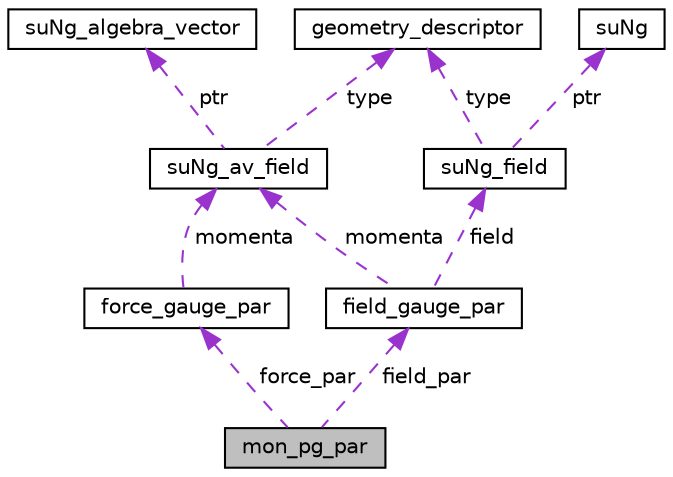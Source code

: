 digraph "mon_pg_par"
{
 // LATEX_PDF_SIZE
  edge [fontname="Helvetica",fontsize="10",labelfontname="Helvetica",labelfontsize="10"];
  node [fontname="Helvetica",fontsize="10",shape=record];
  Node1 [label="mon_pg_par",height=0.2,width=0.4,color="black", fillcolor="grey75", style="filled", fontcolor="black",tooltip=" "];
  Node2 -> Node1 [dir="back",color="darkorchid3",fontsize="10",style="dashed",label=" force_par" ];
  Node2 [label="force_gauge_par",height=0.2,width=0.4,color="black", fillcolor="white", style="filled",URL="$db/d5c/structforce__gauge__par.html",tooltip=" "];
  Node3 -> Node2 [dir="back",color="darkorchid3",fontsize="10",style="dashed",label=" momenta" ];
  Node3 [label="suNg_av_field",height=0.2,width=0.4,color="black", fillcolor="white", style="filled",URL="$db/dc8/structsuNg__av__field.html",tooltip="Field of SU(N_g) algebra vectors."];
  Node4 -> Node3 [dir="back",color="darkorchid3",fontsize="10",style="dashed",label=" type" ];
  Node4 [label="geometry_descriptor",height=0.2,width=0.4,color="black", fillcolor="white", style="filled",URL="$df/da2/structgeometry__descriptor.html",tooltip="This struct should contain all information necessary to perform operations on the local lattice inclu..."];
  Node5 -> Node3 [dir="back",color="darkorchid3",fontsize="10",style="dashed",label=" ptr" ];
  Node5 [label="suNg_algebra_vector",height=0.2,width=0.4,color="black", fillcolor="white", style="filled",URL="$d3/dcb/structsuNg__algebra__vector.html",tooltip=" "];
  Node6 -> Node1 [dir="back",color="darkorchid3",fontsize="10",style="dashed",label=" field_par" ];
  Node6 [label="field_gauge_par",height=0.2,width=0.4,color="black", fillcolor="white", style="filled",URL="$d4/d5c/structfield__gauge__par.html",tooltip=" "];
  Node7 -> Node6 [dir="back",color="darkorchid3",fontsize="10",style="dashed",label=" field" ];
  Node7 [label="suNg_field",height=0.2,width=0.4,color="black", fillcolor="white", style="filled",URL="$d2/d0e/structsuNg__field.html",tooltip="Gauge field of SU(N_g) matrices."];
  Node4 -> Node7 [dir="back",color="darkorchid3",fontsize="10",style="dashed",label=" type" ];
  Node8 -> Node7 [dir="back",color="darkorchid3",fontsize="10",style="dashed",label=" ptr" ];
  Node8 [label="suNg",height=0.2,width=0.4,color="black", fillcolor="white", style="filled",URL="$d8/d0f/structsuNg.html",tooltip=" "];
  Node3 -> Node6 [dir="back",color="darkorchid3",fontsize="10",style="dashed",label=" momenta" ];
}
